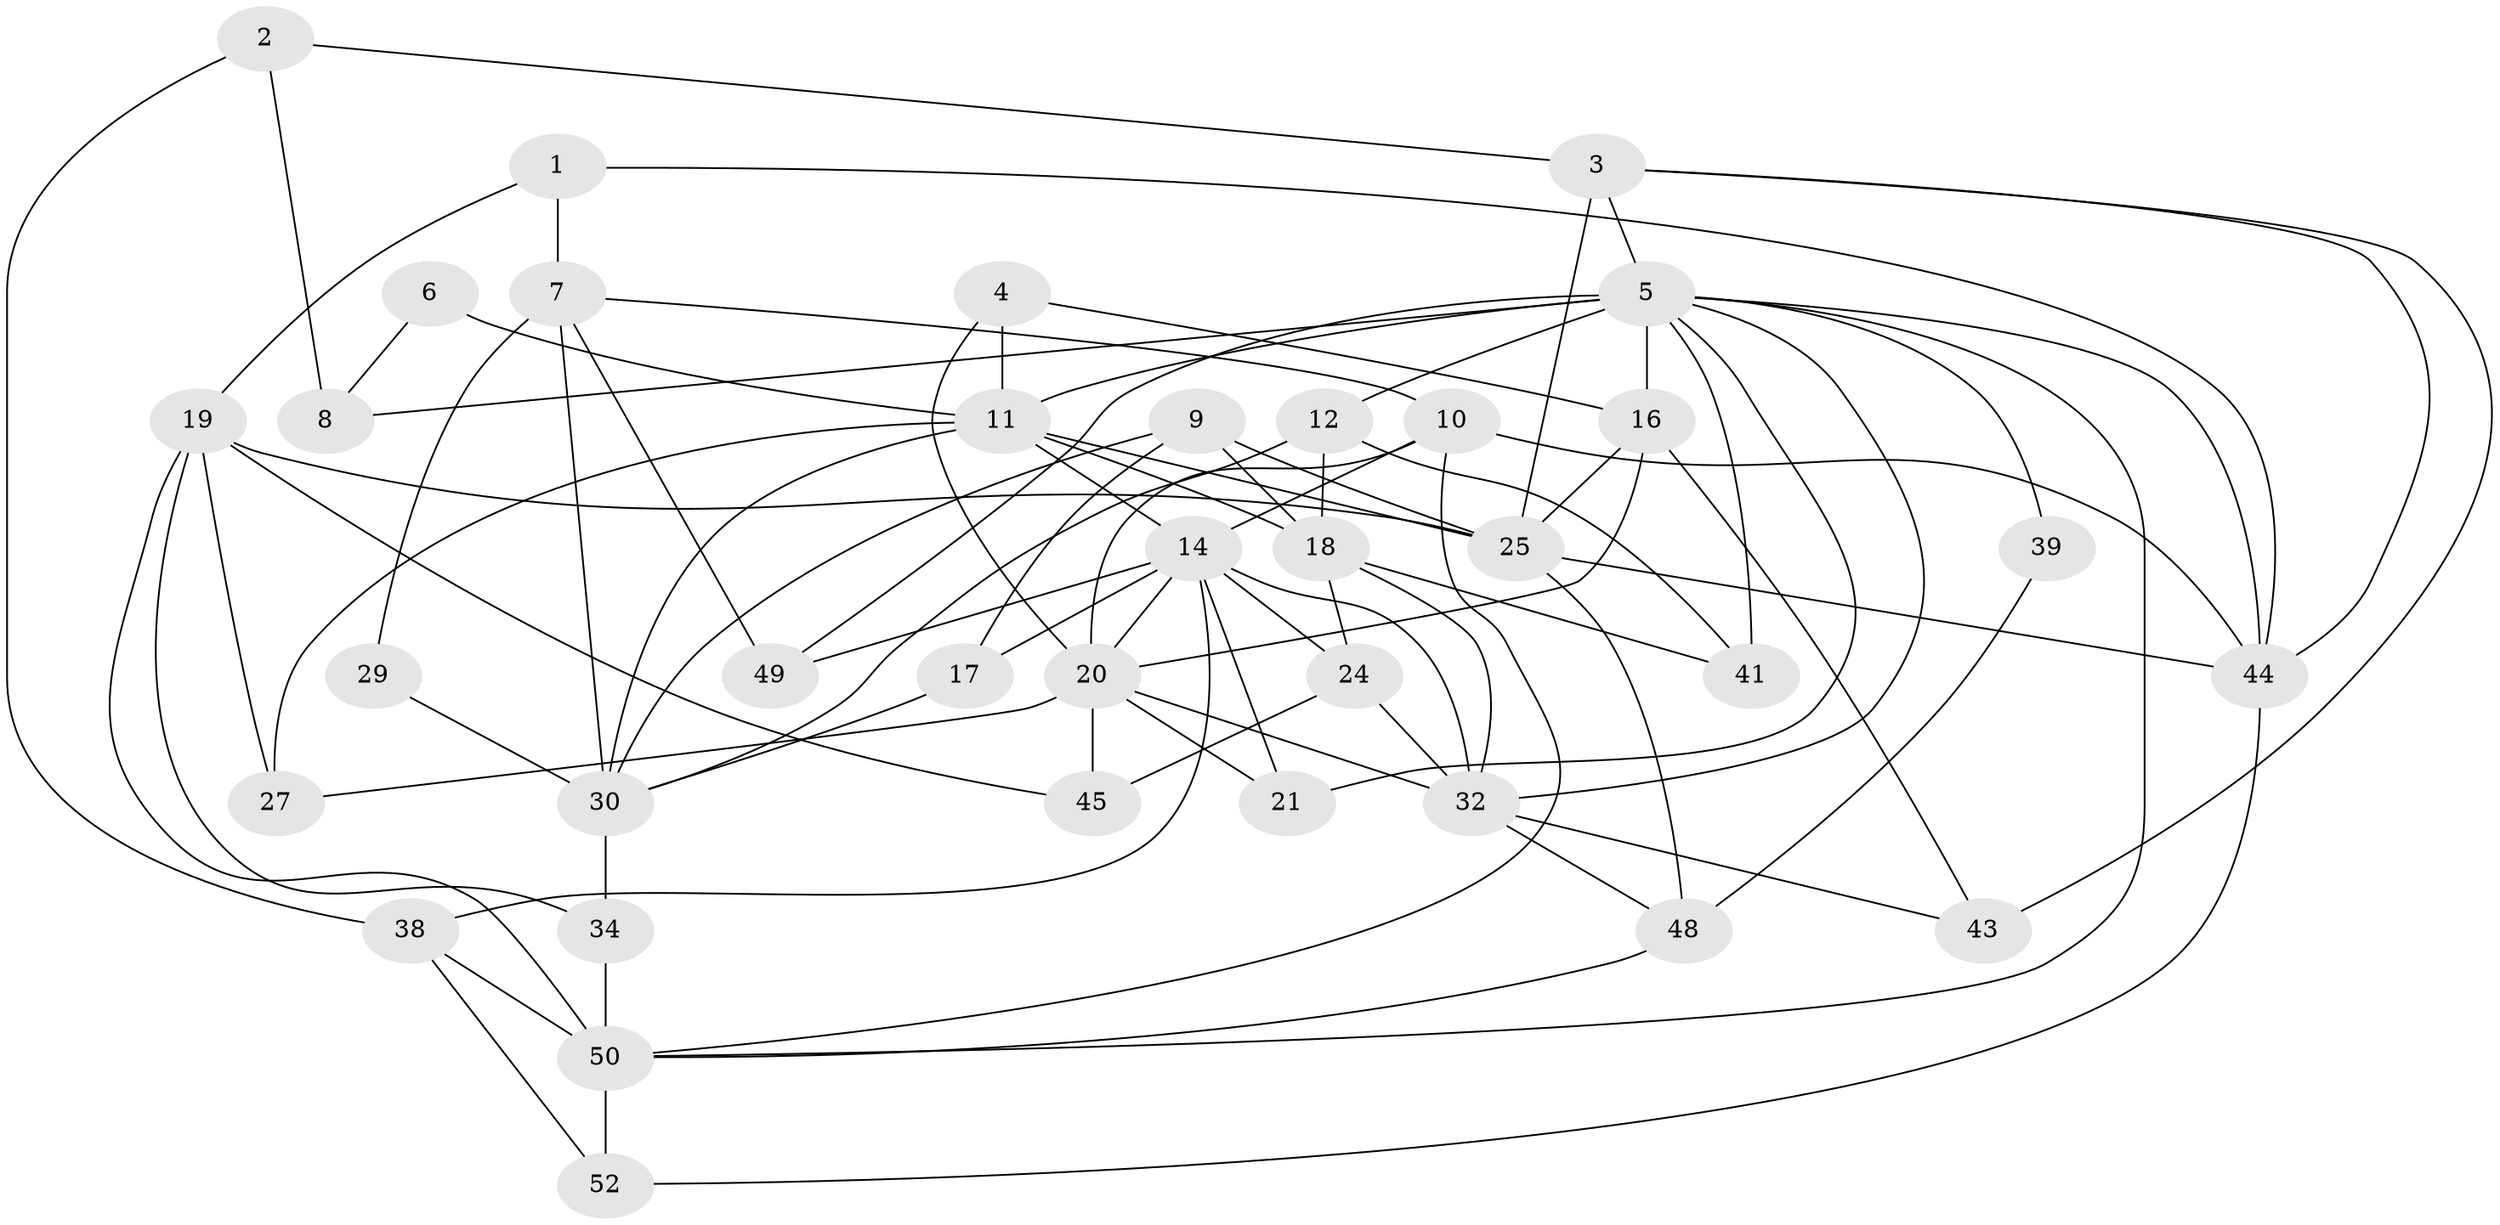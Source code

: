 // original degree distribution, {3: 0.38333333333333336, 4: 0.2, 8: 0.016666666666666666, 2: 0.1, 5: 0.15, 6: 0.08333333333333333, 7: 0.06666666666666667}
// Generated by graph-tools (version 1.1) at 2025/41/03/06/25 10:41:53]
// undirected, 36 vertices, 84 edges
graph export_dot {
graph [start="1"]
  node [color=gray90,style=filled];
  1 [super="+47"];
  2;
  3 [super="+26"];
  4 [super="+13"];
  5 [super="+23"];
  6;
  7 [super="+60"];
  8 [super="+51"];
  9 [super="+28"];
  10 [super="+36"];
  11 [super="+15"];
  12 [super="+35"];
  14 [super="+33"];
  16 [super="+22"];
  17 [super="+31"];
  18 [super="+59"];
  19 [super="+40"];
  20 [super="+37"];
  21;
  24;
  25 [super="+53"];
  27;
  29;
  30 [super="+42"];
  32 [super="+55"];
  34;
  38 [super="+46"];
  39;
  41 [super="+54"];
  43;
  44 [super="+56"];
  45;
  48 [super="+58"];
  49;
  50 [super="+57"];
  52;
  1 -- 7;
  1 -- 19;
  1 -- 44;
  2 -- 3;
  2 -- 38;
  2 -- 8;
  3 -- 25 [weight=2];
  3 -- 43;
  3 -- 5;
  3 -- 44;
  4 -- 16;
  4 -- 11;
  4 -- 20;
  5 -- 11;
  5 -- 21;
  5 -- 41;
  5 -- 49;
  5 -- 44;
  5 -- 8 [weight=2];
  5 -- 32;
  5 -- 50;
  5 -- 39;
  5 -- 16;
  5 -- 12;
  6 -- 8;
  6 -- 11;
  7 -- 30;
  7 -- 49;
  7 -- 29;
  7 -- 10;
  9 -- 30;
  9 -- 17;
  9 -- 18;
  9 -- 25;
  10 -- 50;
  10 -- 14;
  10 -- 20;
  10 -- 44;
  11 -- 30;
  11 -- 27;
  11 -- 25;
  11 -- 18;
  11 -- 14;
  12 -- 41 [weight=2];
  12 -- 18;
  12 -- 30;
  14 -- 38 [weight=2];
  14 -- 49;
  14 -- 32;
  14 -- 20;
  14 -- 21;
  14 -- 24;
  14 -- 17;
  16 -- 25 [weight=2];
  16 -- 43;
  16 -- 20;
  17 -- 30;
  18 -- 32;
  18 -- 24;
  18 -- 41;
  19 -- 27;
  19 -- 50;
  19 -- 34;
  19 -- 25;
  19 -- 45;
  20 -- 21;
  20 -- 45;
  20 -- 32 [weight=2];
  20 -- 27;
  24 -- 32;
  24 -- 45;
  25 -- 48;
  25 -- 44;
  29 -- 30 [weight=2];
  30 -- 34;
  32 -- 43;
  32 -- 48;
  34 -- 50;
  38 -- 52;
  38 -- 50 [weight=2];
  39 -- 48;
  44 -- 52;
  48 -- 50;
  50 -- 52;
}
